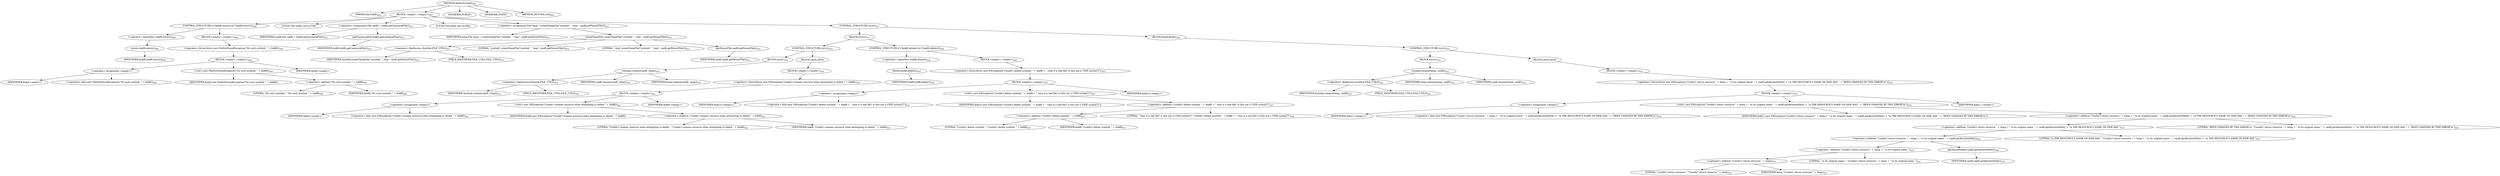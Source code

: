 digraph "deleteSymlink" {  
"598" [label = <(METHOD,deleteSymlink)<SUB>406</SUB>> ]
"599" [label = <(PARAM,File linkfil)<SUB>406</SUB>> ]
"600" [label = <(BLOCK,&lt;empty&gt;,&lt;empty&gt;)<SUB>407</SUB>> ]
"601" [label = <(CONTROL_STRUCTURE,if (!linkfil.exists()),if (!linkfil.exists()))<SUB>408</SUB>> ]
"602" [label = <(&lt;operator&gt;.logicalNot,!linkfil.exists())<SUB>408</SUB>> ]
"603" [label = <(exists,linkfil.exists())<SUB>408</SUB>> ]
"604" [label = <(IDENTIFIER,linkfil,linkfil.exists())<SUB>408</SUB>> ]
"605" [label = <(BLOCK,&lt;empty&gt;,&lt;empty&gt;)<SUB>408</SUB>> ]
"606" [label = <(&lt;operator&gt;.throw,throw new FileNotFoundException(&quot;No such symlink: &quot; + linkfil);)<SUB>409</SUB>> ]
"607" [label = <(BLOCK,&lt;empty&gt;,&lt;empty&gt;)<SUB>409</SUB>> ]
"608" [label = <(&lt;operator&gt;.assignment,&lt;empty&gt;)> ]
"609" [label = <(IDENTIFIER,$obj8,&lt;empty&gt;)> ]
"610" [label = <(&lt;operator&gt;.alloc,new FileNotFoundException(&quot;No such symlink: &quot; + linkfil))<SUB>409</SUB>> ]
"611" [label = <(&lt;init&gt;,new FileNotFoundException(&quot;No such symlink: &quot; + linkfil))<SUB>409</SUB>> ]
"612" [label = <(IDENTIFIER,$obj8,new FileNotFoundException(&quot;No such symlink: &quot; + linkfil))> ]
"613" [label = <(&lt;operator&gt;.addition,&quot;No such symlink: &quot; + linkfil)<SUB>409</SUB>> ]
"614" [label = <(LITERAL,&quot;No such symlink: &quot;,&quot;No such symlink: &quot; + linkfil)<SUB>409</SUB>> ]
"615" [label = <(IDENTIFIER,linkfil,&quot;No such symlink: &quot; + linkfil)<SUB>409</SUB>> ]
"616" [label = <(IDENTIFIER,$obj8,&lt;empty&gt;)> ]
"617" [label = <(LOCAL,File canfil: java.io.File)> ]
"618" [label = <(&lt;operator&gt;.assignment,File canfil = linkfil.getCanonicalFile())<SUB>412</SUB>> ]
"619" [label = <(IDENTIFIER,canfil,File canfil = linkfil.getCanonicalFile())<SUB>412</SUB>> ]
"620" [label = <(getCanonicalFile,linkfil.getCanonicalFile())<SUB>412</SUB>> ]
"621" [label = <(IDENTIFIER,linkfil,linkfil.getCanonicalFile())<SUB>412</SUB>> ]
"622" [label = <(LOCAL,File temp: java.io.File)> ]
"623" [label = <(&lt;operator&gt;.assignment,File temp = createTempFile(&quot;symlink&quot;, &quot;.tmp&quot;, canfil.getParentFile()))<SUB>415</SUB>> ]
"624" [label = <(IDENTIFIER,temp,File temp = createTempFile(&quot;symlink&quot;, &quot;.tmp&quot;, canfil.getParentFile()))<SUB>415</SUB>> ]
"625" [label = <(createTempFile,createTempFile(&quot;symlink&quot;, &quot;.tmp&quot;, canfil.getParentFile()))<SUB>415</SUB>> ]
"626" [label = <(&lt;operator&gt;.fieldAccess,Symlink.FILE_UTILS)<SUB>415</SUB>> ]
"627" [label = <(IDENTIFIER,Symlink,createTempFile(&quot;symlink&quot;, &quot;.tmp&quot;, canfil.getParentFile()))<SUB>415</SUB>> ]
"628" [label = <(FIELD_IDENTIFIER,FILE_UTILS,FILE_UTILS)<SUB>415</SUB>> ]
"629" [label = <(LITERAL,&quot;symlink&quot;,createTempFile(&quot;symlink&quot;, &quot;.tmp&quot;, canfil.getParentFile()))<SUB>415</SUB>> ]
"630" [label = <(LITERAL,&quot;.tmp&quot;,createTempFile(&quot;symlink&quot;, &quot;.tmp&quot;, canfil.getParentFile()))<SUB>415</SUB>> ]
"631" [label = <(getParentFile,canfil.getParentFile())<SUB>416</SUB>> ]
"632" [label = <(IDENTIFIER,canfil,canfil.getParentFile())<SUB>416</SUB>> ]
"633" [label = <(CONTROL_STRUCTURE,try,try)<SUB>417</SUB>> ]
"634" [label = <(BLOCK,try,try)<SUB>417</SUB>> ]
"635" [label = <(CONTROL_STRUCTURE,try,try)<SUB>418</SUB>> ]
"636" [label = <(BLOCK,try,try)<SUB>418</SUB>> ]
"637" [label = <(rename,rename(canfil, temp))<SUB>419</SUB>> ]
"638" [label = <(&lt;operator&gt;.fieldAccess,Symlink.FILE_UTILS)<SUB>419</SUB>> ]
"639" [label = <(IDENTIFIER,Symlink,rename(canfil, temp))<SUB>419</SUB>> ]
"640" [label = <(FIELD_IDENTIFIER,FILE_UTILS,FILE_UTILS)<SUB>419</SUB>> ]
"641" [label = <(IDENTIFIER,canfil,rename(canfil, temp))<SUB>419</SUB>> ]
"642" [label = <(IDENTIFIER,temp,rename(canfil, temp))<SUB>419</SUB>> ]
"643" [label = <(BLOCK,catch,catch)> ]
"644" [label = <(BLOCK,&lt;empty&gt;,&lt;empty&gt;)<SUB>420</SUB>> ]
"645" [label = <(&lt;operator&gt;.throw,throw new IOException(&quot;Couldn't rename resource when attempting to delete &quot; + linkfil);)<SUB>421</SUB>> ]
"646" [label = <(BLOCK,&lt;empty&gt;,&lt;empty&gt;)<SUB>421</SUB>> ]
"647" [label = <(&lt;operator&gt;.assignment,&lt;empty&gt;)> ]
"648" [label = <(IDENTIFIER,$obj9,&lt;empty&gt;)> ]
"649" [label = <(&lt;operator&gt;.alloc,new IOException(&quot;Couldn't rename resource when attempting to delete &quot; + linkfil))<SUB>421</SUB>> ]
"650" [label = <(&lt;init&gt;,new IOException(&quot;Couldn't rename resource when attempting to delete &quot; + linkfil))<SUB>421</SUB>> ]
"651" [label = <(IDENTIFIER,$obj9,new IOException(&quot;Couldn't rename resource when attempting to delete &quot; + linkfil))> ]
"652" [label = <(&lt;operator&gt;.addition,&quot;Couldn't rename resource when attempting to delete &quot; + linkfil)<SUB>422</SUB>> ]
"653" [label = <(LITERAL,&quot;Couldn't rename resource when attempting to delete &quot;,&quot;Couldn't rename resource when attempting to delete &quot; + linkfil)<SUB>422</SUB>> ]
"654" [label = <(IDENTIFIER,linkfil,&quot;Couldn't rename resource when attempting to delete &quot; + linkfil)<SUB>423</SUB>> ]
"655" [label = <(IDENTIFIER,$obj9,&lt;empty&gt;)> ]
"656" [label = <(CONTROL_STRUCTURE,if (!linkfil.delete()),if (!linkfil.delete()))<SUB>426</SUB>> ]
"657" [label = <(&lt;operator&gt;.logicalNot,!linkfil.delete())<SUB>426</SUB>> ]
"658" [label = <(delete,linkfil.delete())<SUB>426</SUB>> ]
"659" [label = <(IDENTIFIER,linkfil,linkfil.delete())<SUB>426</SUB>> ]
"660" [label = <(BLOCK,&lt;empty&gt;,&lt;empty&gt;)<SUB>426</SUB>> ]
"661" [label = <(&lt;operator&gt;.throw,throw new IOException(&quot;Couldn't delete symlink: &quot; + linkfil + &quot; (was it a real file? is this not a UNIX system?)&quot;);)<SUB>427</SUB>> ]
"662" [label = <(BLOCK,&lt;empty&gt;,&lt;empty&gt;)<SUB>427</SUB>> ]
"663" [label = <(&lt;operator&gt;.assignment,&lt;empty&gt;)> ]
"664" [label = <(IDENTIFIER,$obj10,&lt;empty&gt;)> ]
"665" [label = <(&lt;operator&gt;.alloc,new IOException(&quot;Couldn't delete symlink: &quot; + linkfil + &quot; (was it a real file? is this not a UNIX system?)&quot;))<SUB>427</SUB>> ]
"666" [label = <(&lt;init&gt;,new IOException(&quot;Couldn't delete symlink: &quot; + linkfil + &quot; (was it a real file? is this not a UNIX system?)&quot;))<SUB>427</SUB>> ]
"667" [label = <(IDENTIFIER,$obj10,new IOException(&quot;Couldn't delete symlink: &quot; + linkfil + &quot; (was it a real file? is this not a UNIX system?)&quot;))> ]
"668" [label = <(&lt;operator&gt;.addition,&quot;Couldn't delete symlink: &quot; + linkfil + &quot; (was it a real file? is this not a UNIX system?)&quot;)<SUB>427</SUB>> ]
"669" [label = <(&lt;operator&gt;.addition,&quot;Couldn't delete symlink: &quot; + linkfil)<SUB>427</SUB>> ]
"670" [label = <(LITERAL,&quot;Couldn't delete symlink: &quot;,&quot;Couldn't delete symlink: &quot; + linkfil)<SUB>427</SUB>> ]
"671" [label = <(IDENTIFIER,linkfil,&quot;Couldn't delete symlink: &quot; + linkfil)<SUB>427</SUB>> ]
"672" [label = <(LITERAL,&quot; (was it a real file? is this not a UNIX system?)&quot;,&quot;Couldn't delete symlink: &quot; + linkfil + &quot; (was it a real file? is this not a UNIX system?)&quot;)<SUB>428</SUB>> ]
"673" [label = <(IDENTIFIER,$obj10,&lt;empty&gt;)> ]
"674" [label = <(BLOCK,finally,finally)<SUB>430</SUB>> ]
"675" [label = <(CONTROL_STRUCTURE,try,try)<SUB>432</SUB>> ]
"676" [label = <(BLOCK,try,try)<SUB>432</SUB>> ]
"677" [label = <(rename,rename(temp, canfil))<SUB>433</SUB>> ]
"678" [label = <(&lt;operator&gt;.fieldAccess,Symlink.FILE_UTILS)<SUB>433</SUB>> ]
"679" [label = <(IDENTIFIER,Symlink,rename(temp, canfil))<SUB>433</SUB>> ]
"680" [label = <(FIELD_IDENTIFIER,FILE_UTILS,FILE_UTILS)<SUB>433</SUB>> ]
"681" [label = <(IDENTIFIER,temp,rename(temp, canfil))<SUB>433</SUB>> ]
"682" [label = <(IDENTIFIER,canfil,rename(temp, canfil))<SUB>433</SUB>> ]
"683" [label = <(BLOCK,catch,catch)> ]
"684" [label = <(BLOCK,&lt;empty&gt;,&lt;empty&gt;)<SUB>434</SUB>> ]
"685" [label = <(&lt;operator&gt;.throw,throw new IOException(&quot;Couldn't return resource &quot; + temp + &quot; to its original name: &quot; + canfil.getAbsolutePath() + &quot;\n THE RESOURCE'S NAME ON DISK HAS &quot; + &quot;BEEN CHANGED BY THIS ERROR!\n&quot;);)<SUB>435</SUB>> ]
"686" [label = <(BLOCK,&lt;empty&gt;,&lt;empty&gt;)<SUB>435</SUB>> ]
"687" [label = <(&lt;operator&gt;.assignment,&lt;empty&gt;)> ]
"688" [label = <(IDENTIFIER,$obj11,&lt;empty&gt;)> ]
"689" [label = <(&lt;operator&gt;.alloc,new IOException(&quot;Couldn't return resource &quot; + temp + &quot; to its original name: &quot; + canfil.getAbsolutePath() + &quot;\n THE RESOURCE'S NAME ON DISK HAS &quot; + &quot;BEEN CHANGED BY THIS ERROR!\n&quot;))<SUB>435</SUB>> ]
"690" [label = <(&lt;init&gt;,new IOException(&quot;Couldn't return resource &quot; + temp + &quot; to its original name: &quot; + canfil.getAbsolutePath() + &quot;\n THE RESOURCE'S NAME ON DISK HAS &quot; + &quot;BEEN CHANGED BY THIS ERROR!\n&quot;))<SUB>435</SUB>> ]
"691" [label = <(IDENTIFIER,$obj11,new IOException(&quot;Couldn't return resource &quot; + temp + &quot; to its original name: &quot; + canfil.getAbsolutePath() + &quot;\n THE RESOURCE'S NAME ON DISK HAS &quot; + &quot;BEEN CHANGED BY THIS ERROR!\n&quot;))> ]
"692" [label = <(&lt;operator&gt;.addition,&quot;Couldn't return resource &quot; + temp + &quot; to its original name: &quot; + canfil.getAbsolutePath() + &quot;\n THE RESOURCE'S NAME ON DISK HAS &quot; + &quot;BEEN CHANGED BY THIS ERROR!\n&quot;)<SUB>435</SUB>> ]
"693" [label = <(&lt;operator&gt;.addition,&quot;Couldn't return resource &quot; + temp + &quot; to its original name: &quot; + canfil.getAbsolutePath() + &quot;\n THE RESOURCE'S NAME ON DISK HAS &quot;)<SUB>435</SUB>> ]
"694" [label = <(&lt;operator&gt;.addition,&quot;Couldn't return resource &quot; + temp + &quot; to its original name: &quot; + canfil.getAbsolutePath())<SUB>435</SUB>> ]
"695" [label = <(&lt;operator&gt;.addition,&quot;Couldn't return resource &quot; + temp + &quot; to its original name: &quot;)<SUB>435</SUB>> ]
"696" [label = <(&lt;operator&gt;.addition,&quot;Couldn't return resource &quot; + temp)<SUB>435</SUB>> ]
"697" [label = <(LITERAL,&quot;Couldn't return resource &quot;,&quot;Couldn't return resource &quot; + temp)<SUB>435</SUB>> ]
"698" [label = <(IDENTIFIER,temp,&quot;Couldn't return resource &quot; + temp)<SUB>435</SUB>> ]
"699" [label = <(LITERAL,&quot; to its original name: &quot;,&quot;Couldn't return resource &quot; + temp + &quot; to its original name: &quot;)<SUB>436</SUB>> ]
"700" [label = <(getAbsolutePath,canfil.getAbsolutePath())<SUB>436</SUB>> ]
"701" [label = <(IDENTIFIER,canfil,canfil.getAbsolutePath())<SUB>436</SUB>> ]
"702" [label = <(LITERAL,&quot;\n THE RESOURCE'S NAME ON DISK HAS &quot;,&quot;Couldn't return resource &quot; + temp + &quot; to its original name: &quot; + canfil.getAbsolutePath() + &quot;\n THE RESOURCE'S NAME ON DISK HAS &quot;)<SUB>437</SUB>> ]
"703" [label = <(LITERAL,&quot;BEEN CHANGED BY THIS ERROR!\n&quot;,&quot;Couldn't return resource &quot; + temp + &quot; to its original name: &quot; + canfil.getAbsolutePath() + &quot;\n THE RESOURCE'S NAME ON DISK HAS &quot; + &quot;BEEN CHANGED BY THIS ERROR!\n&quot;)<SUB>438</SUB>> ]
"704" [label = <(IDENTIFIER,$obj11,&lt;empty&gt;)> ]
"705" [label = <(MODIFIER,PUBLIC)> ]
"706" [label = <(MODIFIER,STATIC)> ]
"707" [label = <(METHOD_RETURN,void)<SUB>406</SUB>> ]
  "598" -> "599" 
  "598" -> "600" 
  "598" -> "705" 
  "598" -> "706" 
  "598" -> "707" 
  "600" -> "601" 
  "600" -> "617" 
  "600" -> "618" 
  "600" -> "622" 
  "600" -> "623" 
  "600" -> "633" 
  "601" -> "602" 
  "601" -> "605" 
  "602" -> "603" 
  "603" -> "604" 
  "605" -> "606" 
  "606" -> "607" 
  "607" -> "608" 
  "607" -> "611" 
  "607" -> "616" 
  "608" -> "609" 
  "608" -> "610" 
  "611" -> "612" 
  "611" -> "613" 
  "613" -> "614" 
  "613" -> "615" 
  "618" -> "619" 
  "618" -> "620" 
  "620" -> "621" 
  "623" -> "624" 
  "623" -> "625" 
  "625" -> "626" 
  "625" -> "629" 
  "625" -> "630" 
  "625" -> "631" 
  "626" -> "627" 
  "626" -> "628" 
  "631" -> "632" 
  "633" -> "634" 
  "633" -> "674" 
  "634" -> "635" 
  "634" -> "656" 
  "635" -> "636" 
  "635" -> "643" 
  "636" -> "637" 
  "637" -> "638" 
  "637" -> "641" 
  "637" -> "642" 
  "638" -> "639" 
  "638" -> "640" 
  "643" -> "644" 
  "644" -> "645" 
  "645" -> "646" 
  "646" -> "647" 
  "646" -> "650" 
  "646" -> "655" 
  "647" -> "648" 
  "647" -> "649" 
  "650" -> "651" 
  "650" -> "652" 
  "652" -> "653" 
  "652" -> "654" 
  "656" -> "657" 
  "656" -> "660" 
  "657" -> "658" 
  "658" -> "659" 
  "660" -> "661" 
  "661" -> "662" 
  "662" -> "663" 
  "662" -> "666" 
  "662" -> "673" 
  "663" -> "664" 
  "663" -> "665" 
  "666" -> "667" 
  "666" -> "668" 
  "668" -> "669" 
  "668" -> "672" 
  "669" -> "670" 
  "669" -> "671" 
  "674" -> "675" 
  "675" -> "676" 
  "675" -> "683" 
  "676" -> "677" 
  "677" -> "678" 
  "677" -> "681" 
  "677" -> "682" 
  "678" -> "679" 
  "678" -> "680" 
  "683" -> "684" 
  "684" -> "685" 
  "685" -> "686" 
  "686" -> "687" 
  "686" -> "690" 
  "686" -> "704" 
  "687" -> "688" 
  "687" -> "689" 
  "690" -> "691" 
  "690" -> "692" 
  "692" -> "693" 
  "692" -> "703" 
  "693" -> "694" 
  "693" -> "702" 
  "694" -> "695" 
  "694" -> "700" 
  "695" -> "696" 
  "695" -> "699" 
  "696" -> "697" 
  "696" -> "698" 
  "700" -> "701" 
}
